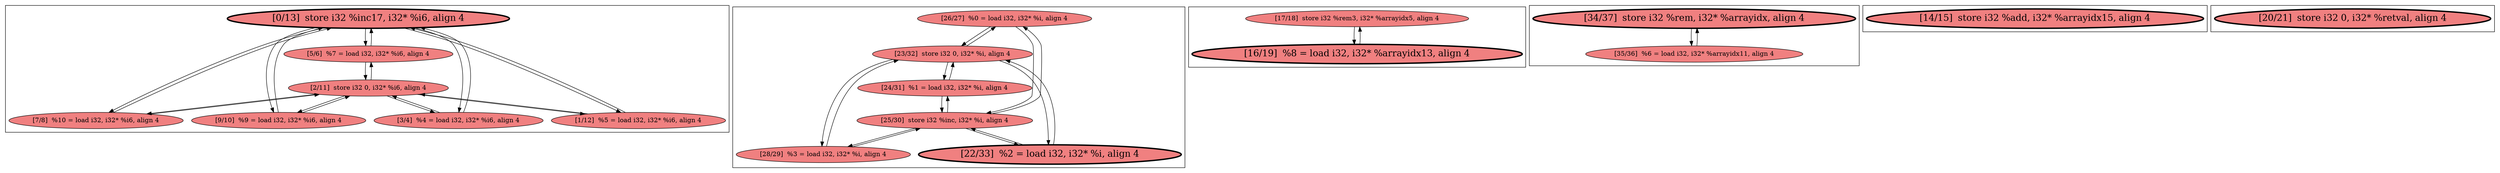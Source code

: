 
digraph G {



node68->node69 [ ]
node67->node68 [ ]
node66->node70 [ ]
node77->node81 [ ]
node70->node66 [ ]
node69->node68 [ ]
node71->node70 [ ]
node69->node70 [ ]
node80->node81 [ ]
node78->node80 [ ]
node81->node80 [ ]
node80->node78 [ ]
node63->node64 [ ]
node68->node66 [ ]
node67->node70 [ ]
node78->node76 [ ]
node70->node71 [ ]
node81->node77 [ ]
node64->node63 [ ]
node75->node74 [ ]
node79->node78 [ ]
node68->node67 [ ]
node74->node75 [ ]
node78->node79 [ ]
node70->node69 [ ]
node65->node70 [ ]
node79->node81 [ ]
node78->node77 [ ]
node81->node79 [ ]
node70->node65 [ ]
node68->node65 [ ]
node77->node78 [ ]
node76->node81 [ ]
node65->node68 [ ]
node76->node78 [ ]
node81->node76 [ ]
node66->node68 [ ]
node68->node71 [ ]
node70->node67 [ ]
node71->node68 [ ]


subgraph cluster4 {


node75 [penwidth=3.0,fontsize=20,fillcolor=lightcoral,label="[34/37]  store i32 %rem, i32* %arrayidx, align 4",shape=ellipse,style=filled ]
node74 [fillcolor=lightcoral,label="[35/36]  %6 = load i32, i32* %arrayidx11, align 4",shape=ellipse,style=filled ]



}

subgraph cluster3 {


node73 [penwidth=3.0,fontsize=20,fillcolor=lightcoral,label="[14/15]  store i32 %add, i32* %arrayidx15, align 4",shape=ellipse,style=filled ]



}

subgraph cluster2 {


node72 [penwidth=3.0,fontsize=20,fillcolor=lightcoral,label="[20/21]  store i32 0, i32* %retval, align 4",shape=ellipse,style=filled ]



}

subgraph cluster5 {


node81 [fillcolor=lightcoral,label="[23/32]  store i32 0, i32* %i, align 4",shape=ellipse,style=filled ]
node80 [penwidth=3.0,fontsize=20,fillcolor=lightcoral,label="[22/33]  %2 = load i32, i32* %i, align 4",shape=ellipse,style=filled ]
node79 [fillcolor=lightcoral,label="[24/31]  %1 = load i32, i32* %i, align 4",shape=ellipse,style=filled ]
node78 [fillcolor=lightcoral,label="[25/30]  store i32 %inc, i32* %i, align 4",shape=ellipse,style=filled ]
node76 [fillcolor=lightcoral,label="[28/29]  %3 = load i32, i32* %i, align 4",shape=ellipse,style=filled ]
node77 [fillcolor=lightcoral,label="[26/27]  %0 = load i32, i32* %i, align 4",shape=ellipse,style=filled ]



}

subgraph cluster0 {


node64 [penwidth=3.0,fontsize=20,fillcolor=lightcoral,label="[16/19]  %8 = load i32, i32* %arrayidx13, align 4",shape=ellipse,style=filled ]
node63 [fillcolor=lightcoral,label="[17/18]  store i32 %rem3, i32* %arrayidx5, align 4",shape=ellipse,style=filled ]



}

subgraph cluster1 {


node71 [fillcolor=lightcoral,label="[7/8]  %10 = load i32, i32* %i6, align 4",shape=ellipse,style=filled ]
node66 [fillcolor=lightcoral,label="[1/12]  %5 = load i32, i32* %i6, align 4",shape=ellipse,style=filled ]
node65 [fillcolor=lightcoral,label="[9/10]  %9 = load i32, i32* %i6, align 4",shape=ellipse,style=filled ]
node69 [fillcolor=lightcoral,label="[5/6]  %7 = load i32, i32* %i6, align 4",shape=ellipse,style=filled ]
node68 [penwidth=3.0,fontsize=20,fillcolor=lightcoral,label="[0/13]  store i32 %inc17, i32* %i6, align 4",shape=ellipse,style=filled ]
node67 [fillcolor=lightcoral,label="[3/4]  %4 = load i32, i32* %i6, align 4",shape=ellipse,style=filled ]
node70 [fillcolor=lightcoral,label="[2/11]  store i32 0, i32* %i6, align 4",shape=ellipse,style=filled ]



}

}
